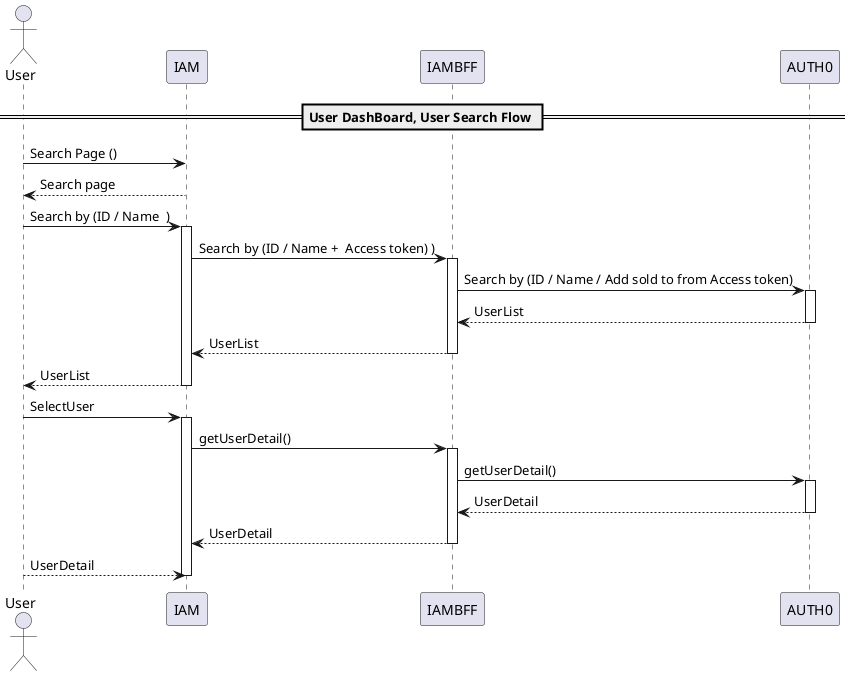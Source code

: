 @startuml

actor "User" as XOM

== User DashBoard, User Search Flow ==
    XOM -> IAM : Search Page ()
    XOM <-- IAM : Search page

    XOM -> IAM : Search by (ID / Name  )
        activate IAM
            IAM -> IAMBFF : Search by (ID / Name +  Access token) )
                activate IAMBFF
                    IAMBFF -> AUTH0 : Search by (ID / Name / Add sold to from Access token)
                        activate AUTH0
                            IAMBFF <-- AUTH0 : UserList
                        deactivate AUTH0
                IAM <-- IAMBFF : UserList

                deactivate IAMBFF
            XOM <-- IAM : UserList
        deactivate IAM

    XOM -> IAM : SelectUser
        activate IAM
            IAM -> IAMBFF : getUserDetail()
                activate IAMBFF
                    IAMBFF -> AUTH0 : getUserDetail()
                    activate AUTH0
                        IAMBFF <-- AUTH0 : UserDetail
                    deactivate AUTH0
                    IAM <-- IAMBFF : UserDetail
                deactivate IAMBFF
            IAM <--XOM : UserDetail
        deactivate IAM


@enduml